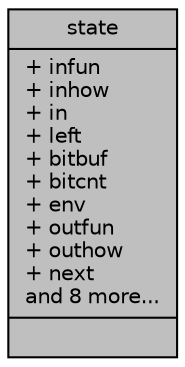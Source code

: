 digraph "state"
{
  edge [fontname="Helvetica",fontsize="10",labelfontname="Helvetica",labelfontsize="10"];
  node [fontname="Helvetica",fontsize="10",shape=record];
  Node1 [label="{state\n|+ infun\l+ inhow\l+ in\l+ left\l+ bitbuf\l+ bitcnt\l+ env\l+ outfun\l+ outhow\l+ next\land 8 more...\l|}",height=0.2,width=0.4,color="black", fillcolor="grey75", style="filled", fontcolor="black"];
}

